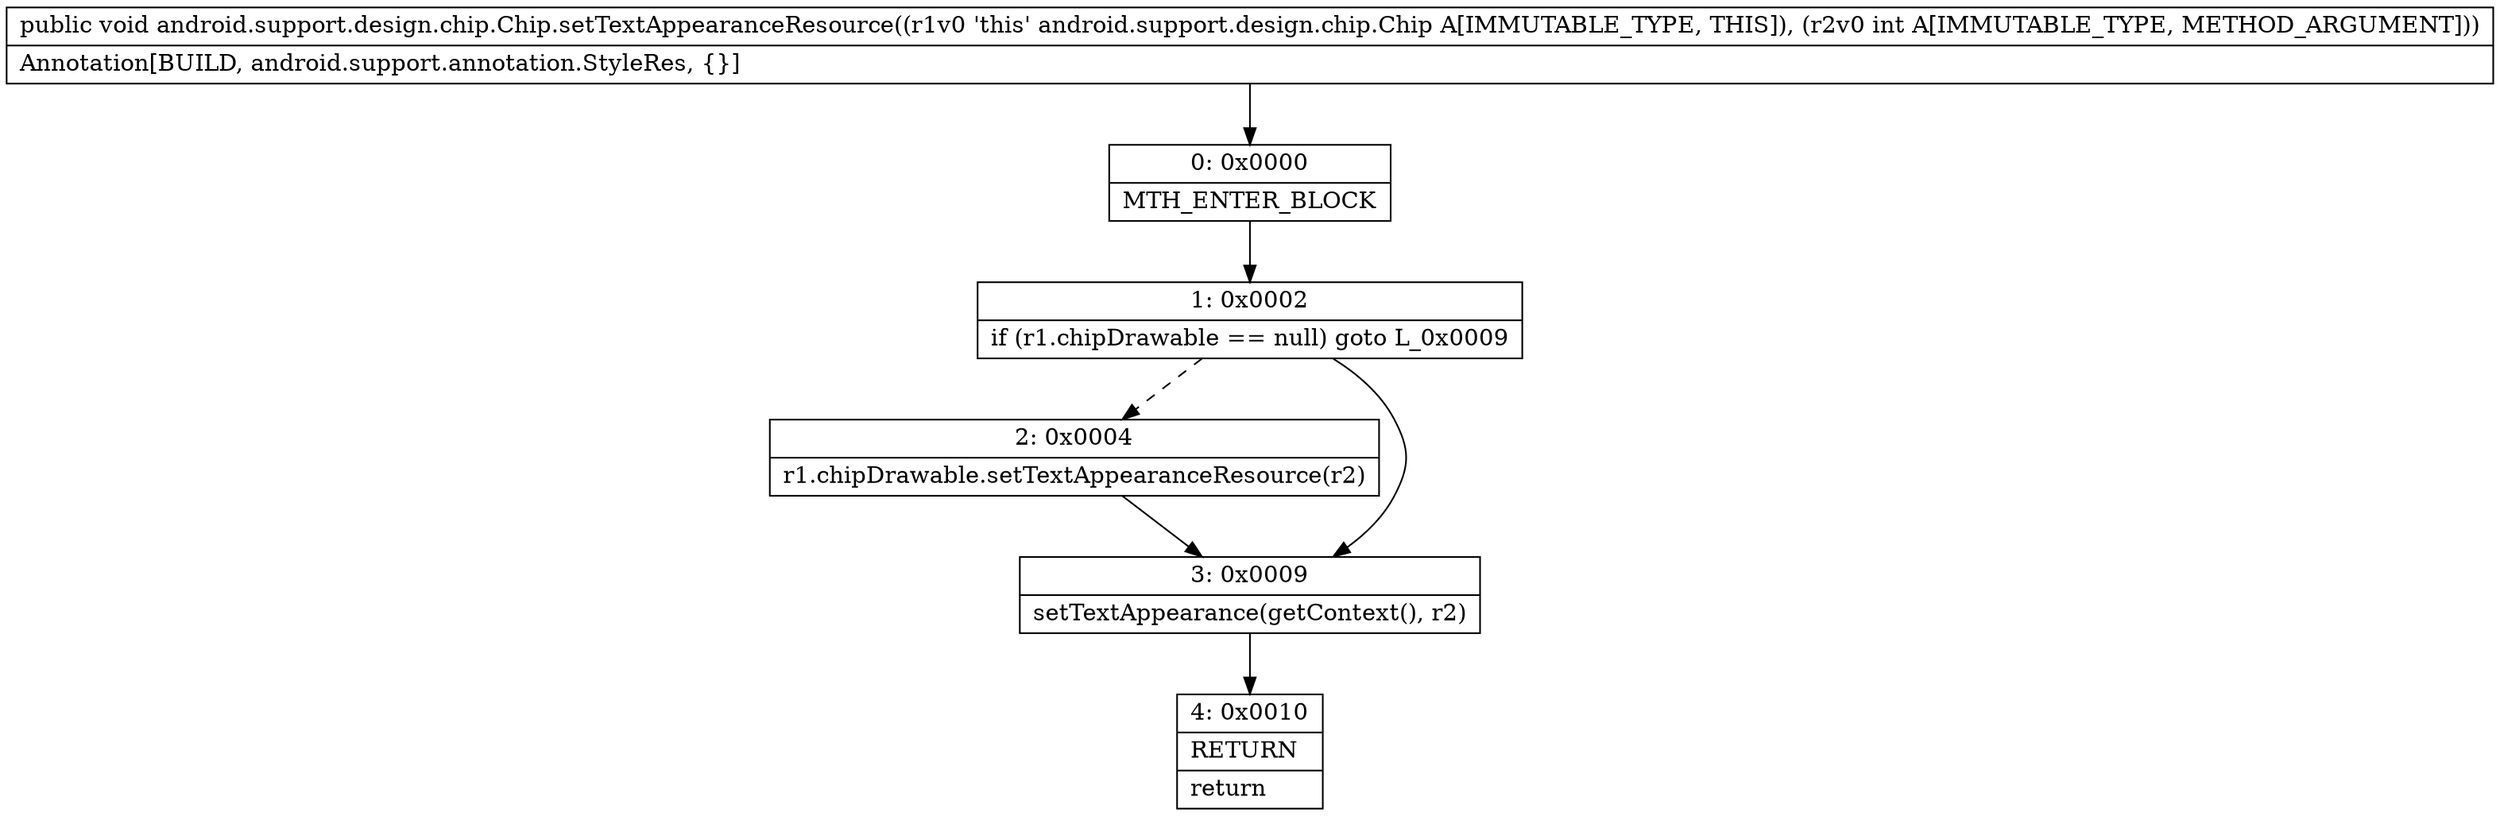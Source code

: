 digraph "CFG forandroid.support.design.chip.Chip.setTextAppearanceResource(I)V" {
Node_0 [shape=record,label="{0\:\ 0x0000|MTH_ENTER_BLOCK\l}"];
Node_1 [shape=record,label="{1\:\ 0x0002|if (r1.chipDrawable == null) goto L_0x0009\l}"];
Node_2 [shape=record,label="{2\:\ 0x0004|r1.chipDrawable.setTextAppearanceResource(r2)\l}"];
Node_3 [shape=record,label="{3\:\ 0x0009|setTextAppearance(getContext(), r2)\l}"];
Node_4 [shape=record,label="{4\:\ 0x0010|RETURN\l|return\l}"];
MethodNode[shape=record,label="{public void android.support.design.chip.Chip.setTextAppearanceResource((r1v0 'this' android.support.design.chip.Chip A[IMMUTABLE_TYPE, THIS]), (r2v0 int A[IMMUTABLE_TYPE, METHOD_ARGUMENT]))  | Annotation[BUILD, android.support.annotation.StyleRes, \{\}]\l}"];
MethodNode -> Node_0;
Node_0 -> Node_1;
Node_1 -> Node_2[style=dashed];
Node_1 -> Node_3;
Node_2 -> Node_3;
Node_3 -> Node_4;
}

